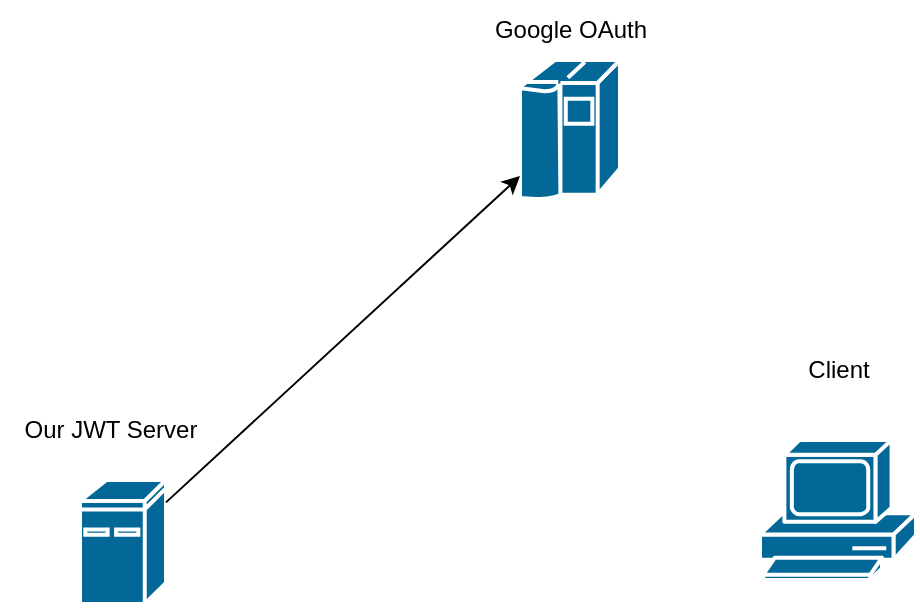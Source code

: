 <mxfile version="23.1.3" type="github">
  <diagram name="Page-1" id="RDRckPmyUK0IBgSG79K3">
    <mxGraphModel dx="1050" dy="557" grid="1" gridSize="10" guides="1" tooltips="1" connect="1" arrows="1" fold="1" page="1" pageScale="1" pageWidth="850" pageHeight="1100" math="0" shadow="0">
      <root>
        <mxCell id="0" />
        <mxCell id="1" parent="0" />
        <mxCell id="k8E_rRscjF43p3oMLAPd-1" value="" style="shape=mxgraph.cisco.computers_and_peripherals.ibm_mini_as400;sketch=0;html=1;pointerEvents=1;dashed=0;fillColor=#036897;strokeColor=#ffffff;strokeWidth=2;verticalLabelPosition=bottom;verticalAlign=top;align=center;outlineConnect=0;container=1;" vertex="1" parent="1">
          <mxGeometry x="140" y="270" width="43" height="62" as="geometry" />
        </mxCell>
        <mxCell id="k8E_rRscjF43p3oMLAPd-3" value="" style="shape=mxgraph.cisco.computers_and_peripherals.ibm_mainframe;sketch=0;html=1;pointerEvents=1;dashed=0;fillColor=#036897;strokeColor=#ffffff;strokeWidth=2;verticalLabelPosition=bottom;verticalAlign=top;align=center;outlineConnect=0;" vertex="1" parent="1">
          <mxGeometry x="360" y="60" width="50" height="70" as="geometry" />
        </mxCell>
        <mxCell id="k8E_rRscjF43p3oMLAPd-4" value="Google OAuth" style="text;html=1;align=center;verticalAlign=middle;resizable=0;points=[];autosize=1;strokeColor=none;fillColor=none;" vertex="1" parent="1">
          <mxGeometry x="335" y="30" width="100" height="30" as="geometry" />
        </mxCell>
        <mxCell id="k8E_rRscjF43p3oMLAPd-5" value="Our JWT Server" style="text;html=1;align=center;verticalAlign=middle;resizable=0;points=[];autosize=1;strokeColor=none;fillColor=none;" vertex="1" parent="1">
          <mxGeometry x="100" y="230" width="110" height="30" as="geometry" />
        </mxCell>
        <mxCell id="k8E_rRscjF43p3oMLAPd-6" value="" style="endArrow=classic;html=1;rounded=0;" edge="1" parent="1" source="k8E_rRscjF43p3oMLAPd-1" target="k8E_rRscjF43p3oMLAPd-3">
          <mxGeometry width="50" height="50" relative="1" as="geometry">
            <mxPoint x="400" y="320" as="sourcePoint" />
            <mxPoint x="450" y="270" as="targetPoint" />
          </mxGeometry>
        </mxCell>
        <mxCell id="k8E_rRscjF43p3oMLAPd-7" value="" style="shape=mxgraph.cisco.computers_and_peripherals.pc;sketch=0;html=1;pointerEvents=1;dashed=0;fillColor=#036897;strokeColor=#ffffff;strokeWidth=2;verticalLabelPosition=bottom;verticalAlign=top;align=center;outlineConnect=0;" vertex="1" parent="1">
          <mxGeometry x="480" y="250" width="78" height="70" as="geometry" />
        </mxCell>
        <mxCell id="k8E_rRscjF43p3oMLAPd-10" value="Client" style="text;html=1;align=center;verticalAlign=middle;resizable=0;points=[];autosize=1;strokeColor=none;fillColor=none;" vertex="1" parent="1">
          <mxGeometry x="494" y="200" width="50" height="30" as="geometry" />
        </mxCell>
      </root>
    </mxGraphModel>
  </diagram>
</mxfile>
